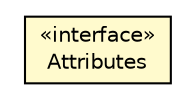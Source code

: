 #!/usr/local/bin/dot
#
# Class diagram 
# Generated by UMLGraph version R5_6-24-gf6e263 (http://www.umlgraph.org/)
#

digraph G {
	edge [fontname="Helvetica",fontsize=10,labelfontname="Helvetica",labelfontsize=10];
	node [fontname="Helvetica",fontsize=10,shape=plaintext];
	nodesep=0.25;
	ranksep=0.5;
	// org.universAAL.middleware.container.Attributes
	c95970 [label=<<table title="org.universAAL.middleware.container.Attributes" border="0" cellborder="1" cellspacing="0" cellpadding="2" port="p" bgcolor="lemonChiffon" href="./Attributes.html">
		<tr><td><table border="0" cellspacing="0" cellpadding="1">
<tr><td align="center" balign="center"> &#171;interface&#187; </td></tr>
<tr><td align="center" balign="center"> Attributes </td></tr>
		</table></td></tr>
		</table>>, URL="./Attributes.html", fontname="Helvetica", fontcolor="black", fontsize=10.0];
}


